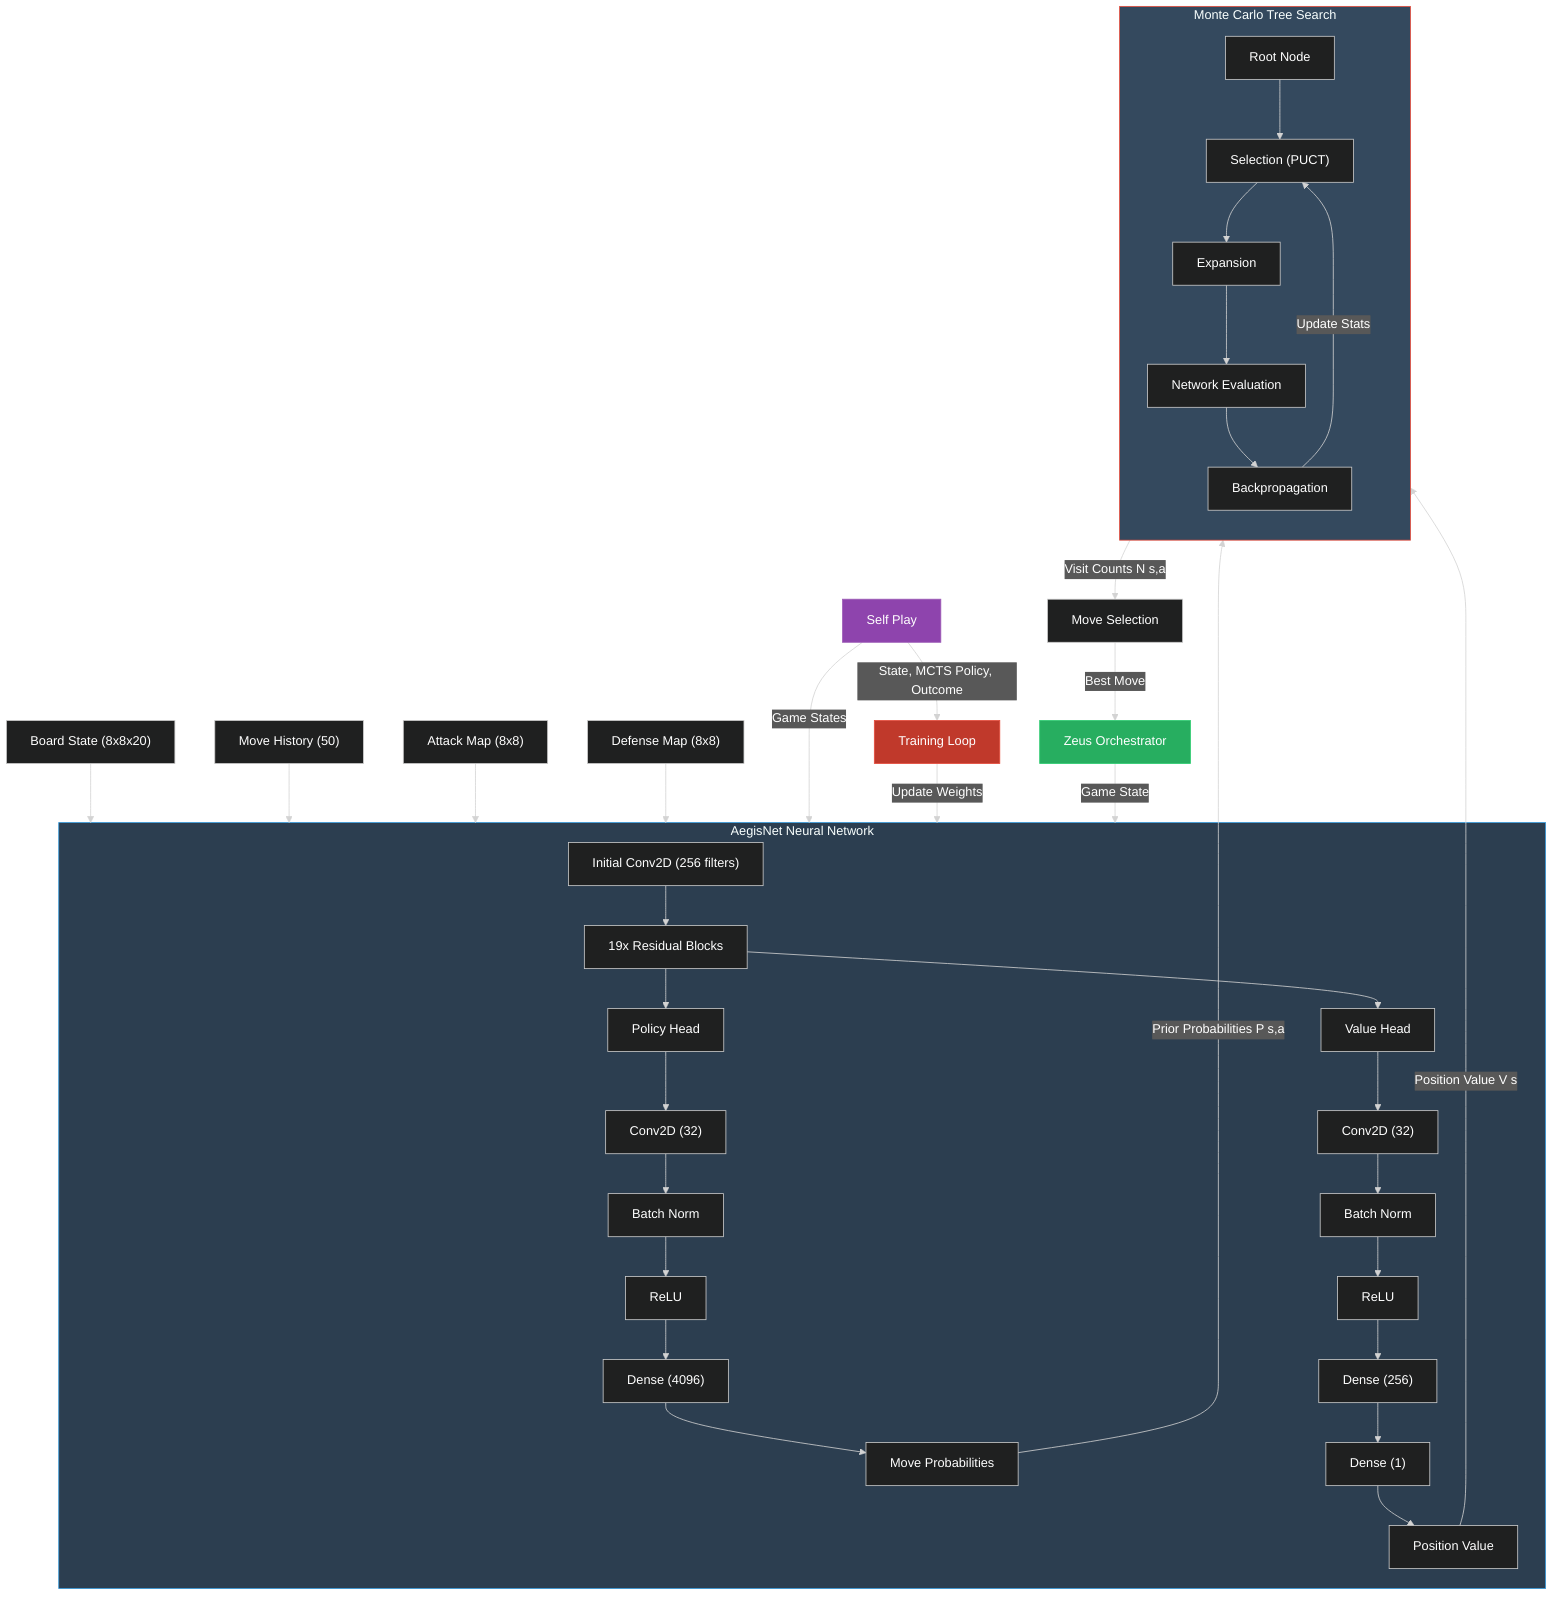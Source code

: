 %%{init: {'theme': 'dark', 'themeVariables': { 'textColor': '#FFF' }}}%%
graph TD
    %% Inputs
    FEN["Board State (8x8x20)"] --> Network
    History["Move History (50)"] --> Network
    AttackMap["Attack Map (8x8)"] --> Network
    DefenseMap["Defense Map (8x8)"] --> Network

    %% Neural Network Architecture
    subgraph Network[AegisNet Neural Network]
        direction TB
        Conv["Initial Conv2D (256 filters)"] --> ResBlocks
        ResBlocks["19x Residual Blocks"] --> PolicyHead
        ResBlocks --> ValueHead

        %% Policy Head
        PolicyHead["Policy Head"] --> PolicyConv["Conv2D (32)"]
        PolicyConv --> PolicyBN["Batch Norm"]
        PolicyBN --> PolicyReLU["ReLU"]
        PolicyReLU --> PolicyDense["Dense (4096)"]
        PolicyDense --> PolicyOut["Move Probabilities"]

        %% Value Head
        ValueHead["Value Head"] --> ValueConv["Conv2D (32)"]
        ValueConv --> ValueBN["Batch Norm"]
        ValueBN --> ValueReLU["ReLU"]
        ValueReLU --> ValueDense1["Dense (256)"]
        ValueDense1 --> ValueDense2["Dense (1)"]
        ValueDense2 --> ValueOut["Position Value"]
    end

    %% MCTS Search
    subgraph MCTS[Monte Carlo Tree Search]
        direction TB
        Root["Root Node"] --> Selection["Selection (PUCT)"]
        Selection --> Expansion["Expansion"]
        Expansion --> Simulation["Network Evaluation"]
        Simulation --> Backprop["Backpropagation"]
        Backprop -->|Update Stats| Selection
    end

    %% Network-MCTS Interaction
    PolicyOut -->|Prior Probabilities P s,a| MCTS
    ValueOut -->|Position Value V s| MCTS
    MCTS -->|Visit Counts N s,a| MoveSel[Move Selection]

    %% Training Flow
    SelfPlay["Self Play"] -->|Game States| Network
    SelfPlay -->|State, MCTS Policy, Outcome| Training["Training Loop"]
    Training -->|Update Weights| Network

    %% System Integration
    Zeus[Zeus Orchestrator] -->|Game State| Network
    MoveSel -->|Best Move| Zeus
    
    style Network fill:#2c3e50,stroke:#3498db
    style MCTS fill:#34495e,stroke:#e74c3c
    style Zeus fill:#27ae60,stroke:#2ecc71
    style SelfPlay fill:#8e44ad,stroke:#9b59b6
    style Training fill:#c0392b,stroke:#e74c3c
